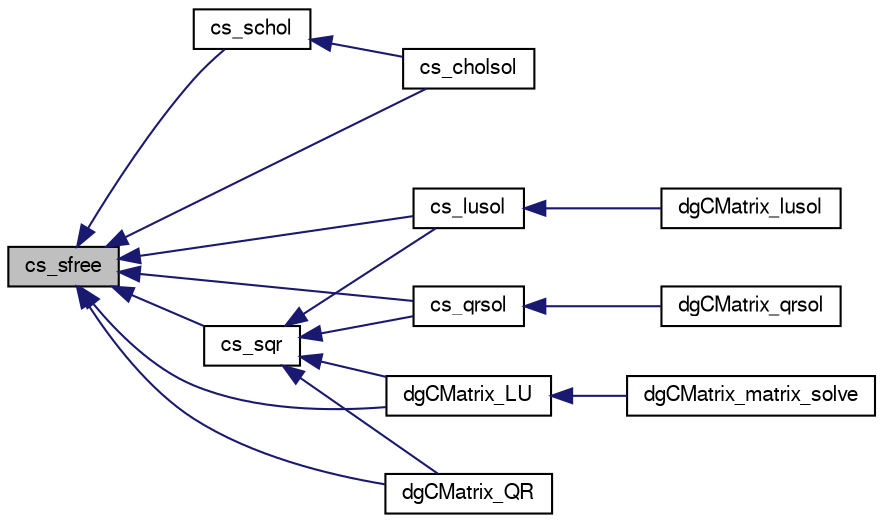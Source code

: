 digraph G
{
  edge [fontname="FreeSans",fontsize=10,labelfontname="FreeSans",labelfontsize=10];
  node [fontname="FreeSans",fontsize=10,shape=record];
  rankdir=LR;
  Node1 [label="cs_sfree",height=0.2,width=0.4,color="black", fillcolor="grey75", style="filled" fontcolor="black"];
  Node1 -> Node2 [dir=back,color="midnightblue",fontsize=10,style="solid",fontname="FreeSans"];
  Node2 [label="cs_cholsol",height=0.2,width=0.4,color="black", fillcolor="white", style="filled",URL="$cs_8h.html#661c215839fe06dfed360d022188abad"];
  Node1 -> Node3 [dir=back,color="midnightblue",fontsize=10,style="solid",fontname="FreeSans"];
  Node3 [label="cs_lusol",height=0.2,width=0.4,color="black", fillcolor="white", style="filled",URL="$cs_8h.html#2ecf7b79f04b1f14554e67d3522b0ad4"];
  Node3 -> Node4 [dir=back,color="midnightblue",fontsize=10,style="solid",fontname="FreeSans"];
  Node4 [label="dgCMatrix_lusol",height=0.2,width=0.4,color="black", fillcolor="white", style="filled",URL="$dgCMatrix_8h.html#b39afc804422ac41e7e017dc4637a52a"];
  Node1 -> Node5 [dir=back,color="midnightblue",fontsize=10,style="solid",fontname="FreeSans"];
  Node5 [label="cs_qrsol",height=0.2,width=0.4,color="black", fillcolor="white", style="filled",URL="$cs_8h.html#f1cde25f7d702464291dd2a7e85b4770"];
  Node5 -> Node6 [dir=back,color="midnightblue",fontsize=10,style="solid",fontname="FreeSans"];
  Node6 [label="dgCMatrix_qrsol",height=0.2,width=0.4,color="black", fillcolor="white", style="filled",URL="$dgCMatrix_8h.html#5937063a2f86fc60d92f942eb9425b86"];
  Node1 -> Node7 [dir=back,color="midnightblue",fontsize=10,style="solid",fontname="FreeSans"];
  Node7 [label="cs_schol",height=0.2,width=0.4,color="black", fillcolor="white", style="filled",URL="$cs_8h.html#7c5aa6c4fadeba20b904a1c56b4543f5"];
  Node7 -> Node2 [dir=back,color="midnightblue",fontsize=10,style="solid",fontname="FreeSans"];
  Node1 -> Node8 [dir=back,color="midnightblue",fontsize=10,style="solid",fontname="FreeSans"];
  Node8 [label="cs_sqr",height=0.2,width=0.4,color="black", fillcolor="white", style="filled",URL="$cs_8h.html#31db4da8e996966094f83c7601dc08ff"];
  Node8 -> Node3 [dir=back,color="midnightblue",fontsize=10,style="solid",fontname="FreeSans"];
  Node8 -> Node5 [dir=back,color="midnightblue",fontsize=10,style="solid",fontname="FreeSans"];
  Node8 -> Node9 [dir=back,color="midnightblue",fontsize=10,style="solid",fontname="FreeSans"];
  Node9 [label="dgCMatrix_LU",height=0.2,width=0.4,color="black", fillcolor="white", style="filled",URL="$dgCMatrix_8h.html#fbcd07ccafaa2ee0299b8d1972748a9c"];
  Node9 -> Node10 [dir=back,color="midnightblue",fontsize=10,style="solid",fontname="FreeSans"];
  Node10 [label="dgCMatrix_matrix_solve",height=0.2,width=0.4,color="black", fillcolor="white", style="filled",URL="$dgCMatrix_8h.html#eae674c1f247043d2e34fe45d4239769"];
  Node8 -> Node11 [dir=back,color="midnightblue",fontsize=10,style="solid",fontname="FreeSans"];
  Node11 [label="dgCMatrix_QR",height=0.2,width=0.4,color="black", fillcolor="white", style="filled",URL="$dgCMatrix_8h.html#2d37aad3c93e57b6dbafbf8a337273e8"];
  Node1 -> Node9 [dir=back,color="midnightblue",fontsize=10,style="solid",fontname="FreeSans"];
  Node1 -> Node11 [dir=back,color="midnightblue",fontsize=10,style="solid",fontname="FreeSans"];
}
